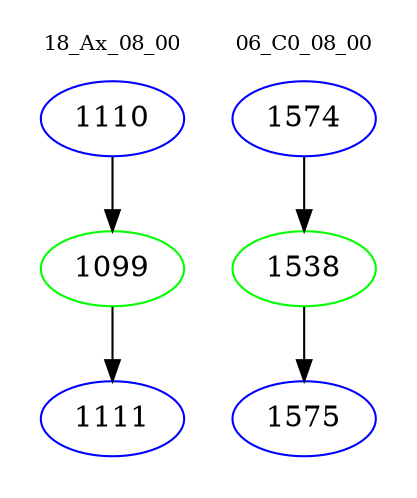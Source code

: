 digraph{
subgraph cluster_0 {
color = white
label = "18_Ax_08_00";
fontsize=10;
T0_1110 [label="1110", color="blue"]
T0_1110 -> T0_1099 [color="black"]
T0_1099 [label="1099", color="green"]
T0_1099 -> T0_1111 [color="black"]
T0_1111 [label="1111", color="blue"]
}
subgraph cluster_1 {
color = white
label = "06_C0_08_00";
fontsize=10;
T1_1574 [label="1574", color="blue"]
T1_1574 -> T1_1538 [color="black"]
T1_1538 [label="1538", color="green"]
T1_1538 -> T1_1575 [color="black"]
T1_1575 [label="1575", color="blue"]
}
}
